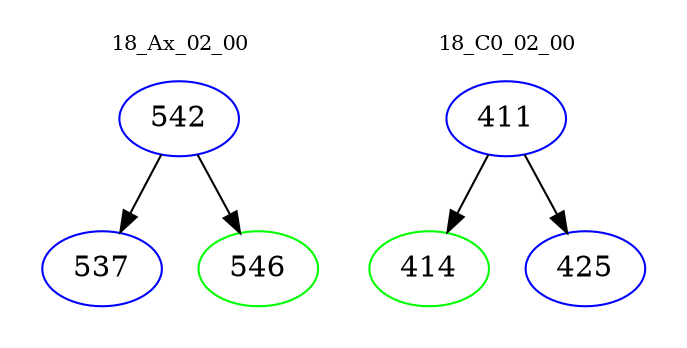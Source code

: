 digraph{
subgraph cluster_0 {
color = white
label = "18_Ax_02_00";
fontsize=10;
T0_542 [label="542", color="blue"]
T0_542 -> T0_537 [color="black"]
T0_537 [label="537", color="blue"]
T0_542 -> T0_546 [color="black"]
T0_546 [label="546", color="green"]
}
subgraph cluster_1 {
color = white
label = "18_C0_02_00";
fontsize=10;
T1_411 [label="411", color="blue"]
T1_411 -> T1_414 [color="black"]
T1_414 [label="414", color="green"]
T1_411 -> T1_425 [color="black"]
T1_425 [label="425", color="blue"]
}
}
